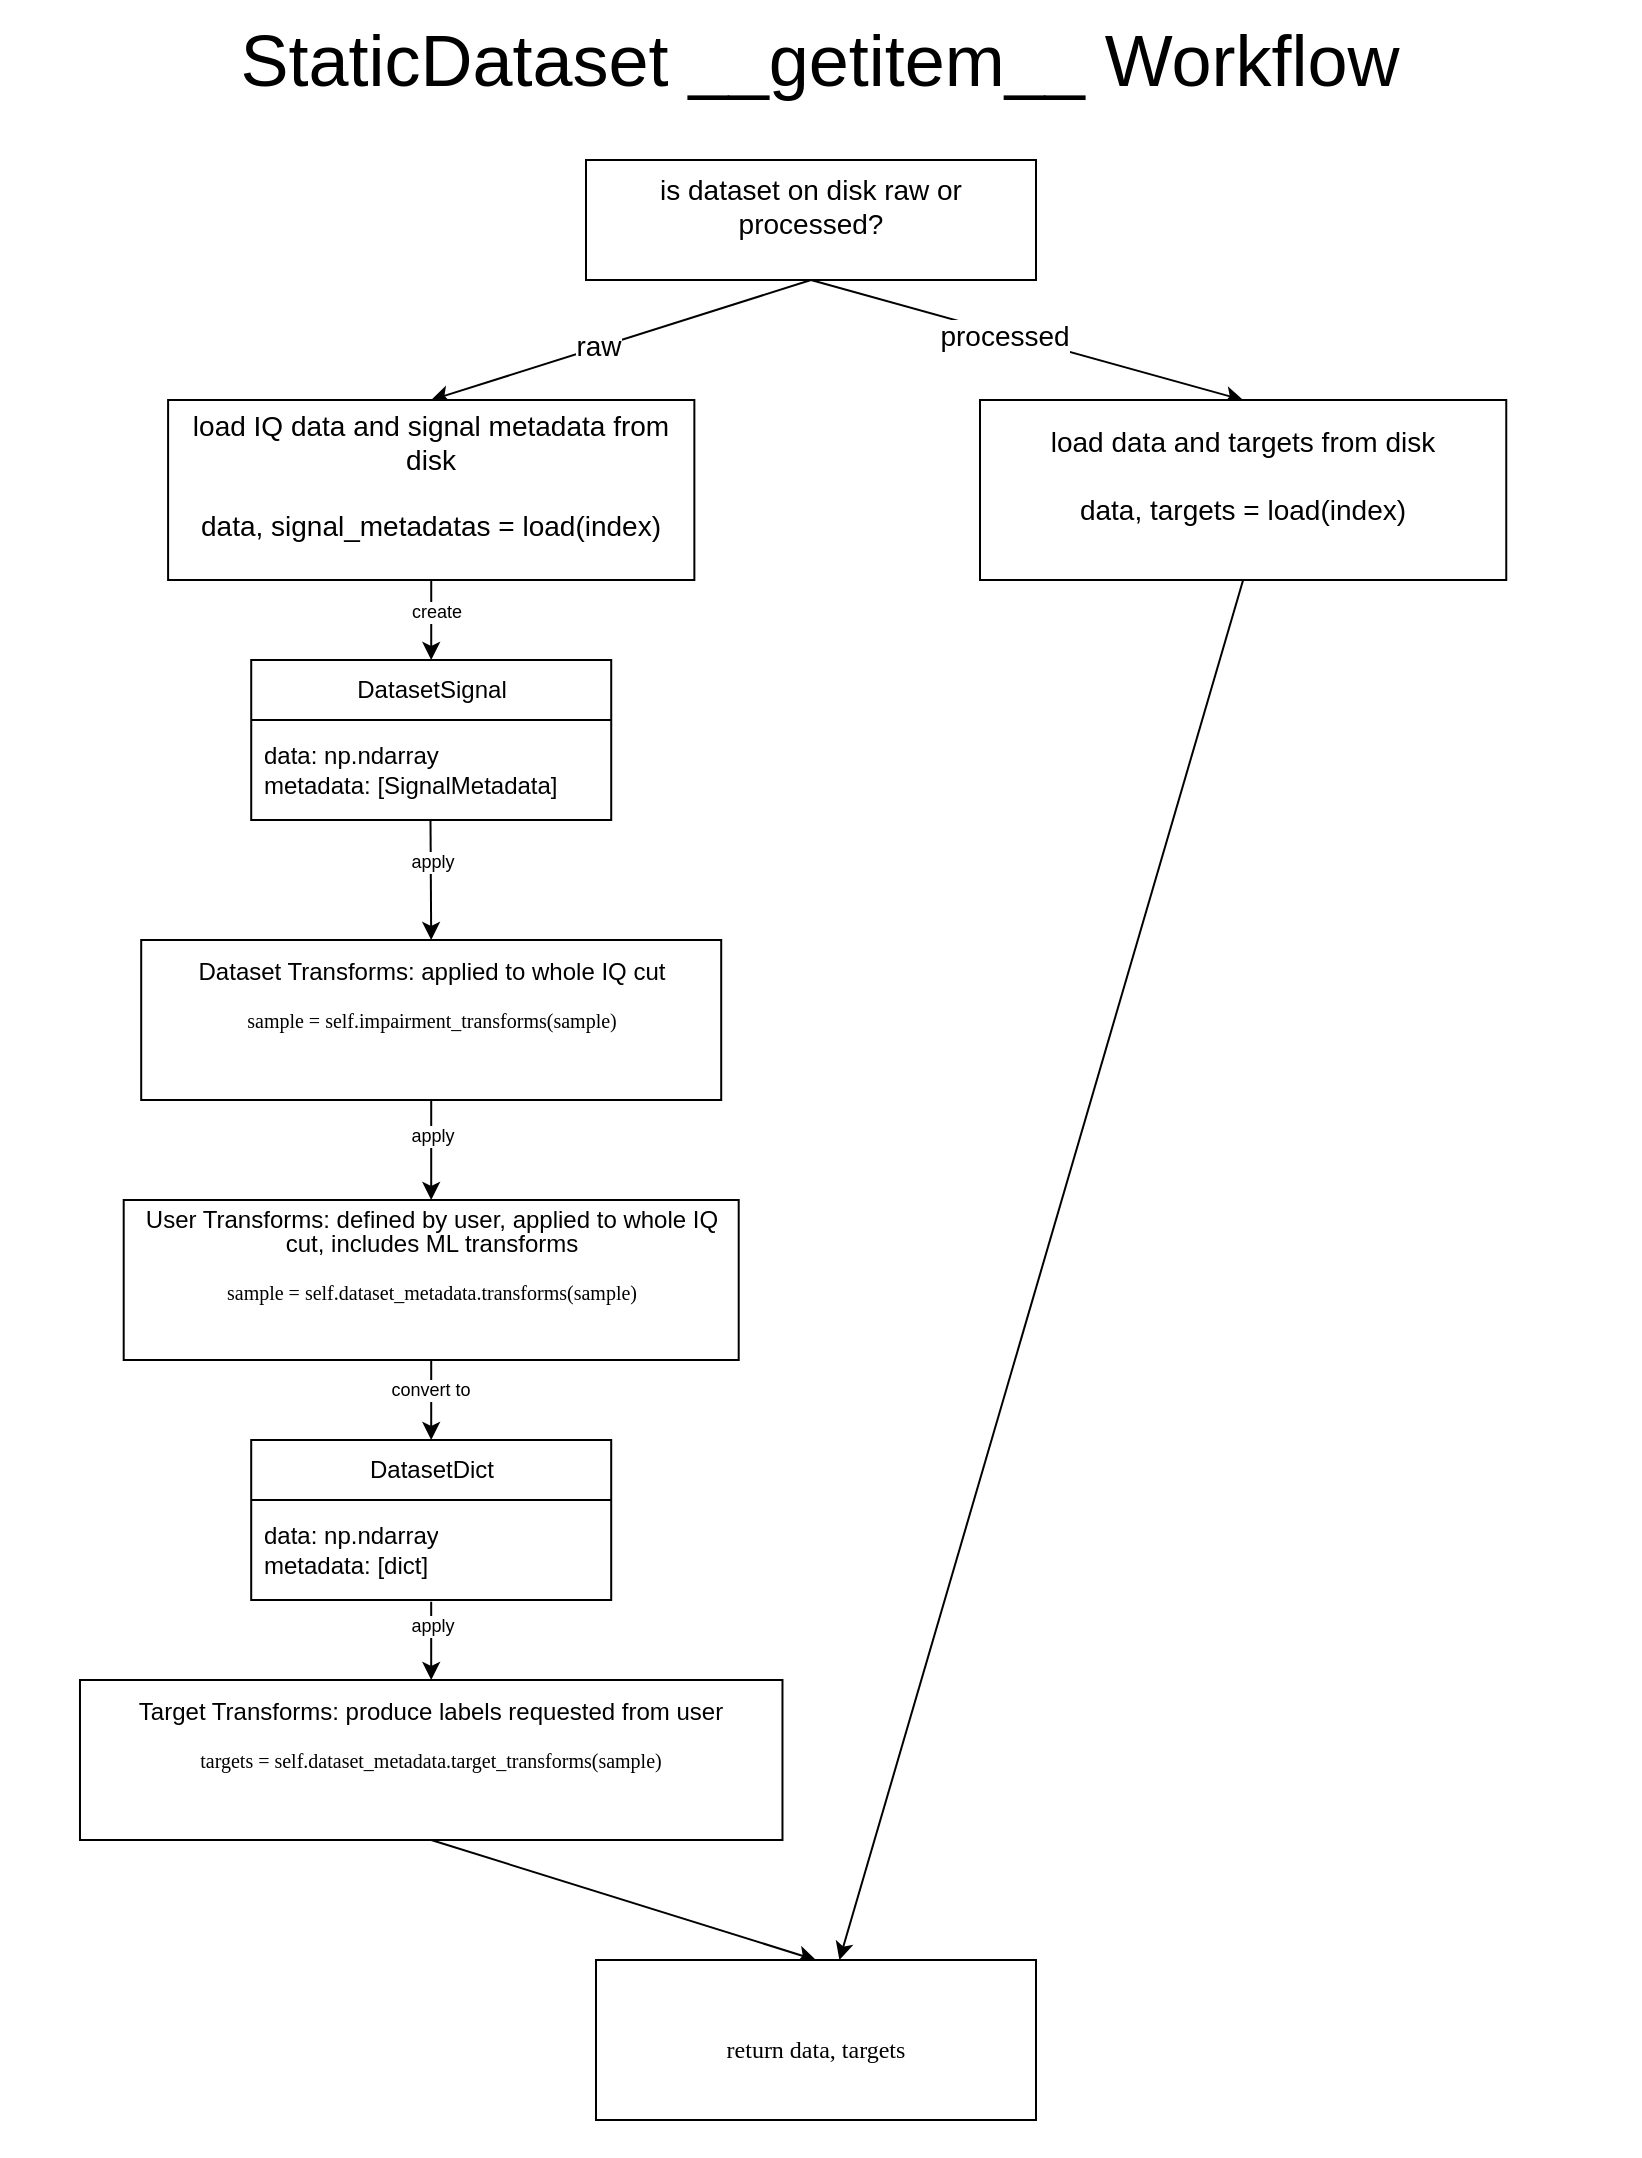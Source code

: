 <mxfile>
    <diagram id="l_8ZM9o4uYeIKSSzSNa-" name="Page-1">
        <mxGraphModel dx="1249" dy="959" grid="1" gridSize="10" guides="1" tooltips="1" connect="1" arrows="1" fold="1" page="1" pageScale="1" pageWidth="850" pageHeight="1100" background="#ffffff" math="0" shadow="0">
            <root>
                <mxCell id="0"/>
                <mxCell id="1" parent="0"/>
                <mxCell id="3" value="StaticDataset __getitem__ Workflow" style="text;html=1;strokeColor=none;fillColor=none;align=center;verticalAlign=middle;whiteSpace=wrap;rounded=0;fontSize=36;" vertex="1" parent="1">
                    <mxGeometry x="20" y="10" width="820" height="60" as="geometry"/>
                </mxCell>
                <mxCell id="4" style="edgeStyle=none;html=1;entryX=0.5;entryY=0;entryDx=0;entryDy=0;fontSize=9;exitX=0.5;exitY=1;exitDx=0;exitDy=0;" edge="1" parent="1" source="5" target="10">
                    <mxGeometry relative="1" as="geometry"/>
                </mxCell>
                <mxCell id="5" value="&lt;p style=&quot;line-height: 100%; font-size: 12px;&quot;&gt;Target Transforms: produce labels requested from user&lt;/p&gt;&lt;p style=&quot;line-height: 100%; font-size: 12px;&quot;&gt;&lt;span style=&quot;font-size: 10px; background-color: initial; font-family: &amp;quot;Source Code Pro&amp;quot;;&quot;&gt;targets = self.dataset_metadata.target_transforms(sample)&lt;/span&gt;&lt;/p&gt;&lt;p style=&quot;line-height: 100%;&quot;&gt;&lt;/p&gt;&lt;p style=&quot;line-height: 100%;&quot;&gt;&lt;/p&gt;" style="rounded=0;whiteSpace=wrap;html=1;fontSize=36;align=center;verticalAlign=middle;" vertex="1" parent="1">
                    <mxGeometry x="59.99" y="850" width="351.25" height="80" as="geometry"/>
                </mxCell>
                <mxCell id="10" value="&lt;p style=&quot;line-height: 100%;&quot;&gt;&lt;span style=&quot;font-size: 12px;&quot;&gt;&lt;font data-font-src=&quot;https://fonts.googleapis.com/css?family=Source+Code+Pro&quot; face=&quot;Source Code Pro&quot;&gt;return data, targets&lt;/font&gt;&lt;/span&gt;&lt;/p&gt;" style="rounded=0;whiteSpace=wrap;html=1;fontSize=36;align=center;verticalAlign=middle;" vertex="1" parent="1">
                    <mxGeometry x="318" y="990" width="220" height="80" as="geometry"/>
                </mxCell>
                <mxCell id="11" style="edgeStyle=none;html=1;entryX=0.5;entryY=0;entryDx=0;entryDy=0;fontSize=9;exitX=0.5;exitY=1.017;exitDx=0;exitDy=0;exitPerimeter=0;" edge="1" parent="1" source="14" target="5">
                    <mxGeometry relative="1" as="geometry">
                        <mxPoint x="271.22" y="870" as="sourcePoint"/>
                    </mxGeometry>
                </mxCell>
                <mxCell id="12" value="apply" style="edgeLabel;html=1;align=center;verticalAlign=middle;resizable=0;points=[];fontSize=9;" vertex="1" connectable="0" parent="11">
                    <mxGeometry x="-0.417" relative="1" as="geometry">
                        <mxPoint as="offset"/>
                    </mxGeometry>
                </mxCell>
                <mxCell id="13" value="DatasetDict" style="swimlane;fontStyle=0;childLayout=stackLayout;horizontal=1;startSize=30;horizontalStack=0;resizeParent=1;resizeParentMax=0;resizeLast=0;collapsible=1;marginBottom=0;whiteSpace=wrap;html=1;fontSize=12;" vertex="1" parent="1">
                    <mxGeometry x="145.6" y="730" width="180" height="80" as="geometry"/>
                </mxCell>
                <mxCell id="14" value="data: np.ndarray&lt;br&gt;metadata: [dict]" style="text;strokeColor=none;fillColor=none;align=left;verticalAlign=middle;spacingLeft=4;spacingRight=4;overflow=hidden;points=[[0,0.5],[1,0.5]];portConstraint=eastwest;rotatable=0;whiteSpace=wrap;html=1;fontSize=12;" vertex="1" parent="13">
                    <mxGeometry y="30" width="180" height="50" as="geometry"/>
                </mxCell>
                <mxCell id="15" style="edgeStyle=none;html=1;fontSize=9;exitX=0.5;exitY=1;exitDx=0;exitDy=0;" edge="1" parent="1" source="38" target="24">
                    <mxGeometry relative="1" as="geometry">
                        <mxPoint x="239.18" y="400" as="sourcePoint"/>
                        <mxPoint x="224.18" y="350" as="targetPoint"/>
                    </mxGeometry>
                </mxCell>
                <mxCell id="16" value="create" style="edgeLabel;html=1;align=center;verticalAlign=middle;resizable=0;points=[];fontSize=9;" vertex="1" connectable="0" parent="15">
                    <mxGeometry x="-0.215" y="2" relative="1" as="geometry">
                        <mxPoint as="offset"/>
                    </mxGeometry>
                </mxCell>
                <mxCell id="19" style="edgeStyle=none;html=1;fontSize=9;exitX=0.5;exitY=1;exitDx=0;exitDy=0;entryX=0.5;entryY=0;entryDx=0;entryDy=0;" edge="1" parent="1" source="21" target="13">
                    <mxGeometry relative="1" as="geometry">
                        <mxPoint x="481.23" y="860" as="sourcePoint"/>
                        <mxPoint x="194.18" y="750" as="targetPoint"/>
                    </mxGeometry>
                </mxCell>
                <mxCell id="20" value="convert to" style="edgeLabel;html=1;align=center;verticalAlign=middle;resizable=0;points=[];fontSize=9;" vertex="1" connectable="0" parent="19">
                    <mxGeometry x="-0.284" y="-1" relative="1" as="geometry">
                        <mxPoint as="offset"/>
                    </mxGeometry>
                </mxCell>
                <mxCell id="21" value="&lt;p style=&quot;line-height: 100%; font-size: 12px;&quot;&gt;User Transforms: defined by user, applied to whole IQ cut, includes ML transforms&lt;/p&gt;&lt;p style=&quot;line-height: 100%; font-size: 12px;&quot;&gt;&lt;span style=&quot;font-size: 10px; font-family: &amp;quot;Source Code Pro&amp;quot;; background-color: initial;&quot;&gt;sample = self.dataset_metadata.transforms(sample)&lt;/span&gt;&lt;/p&gt;&lt;p style=&quot;line-height: 100%;&quot;&gt;&lt;/p&gt;" style="rounded=0;whiteSpace=wrap;html=1;fontSize=36;align=center;verticalAlign=middle;" vertex="1" parent="1">
                    <mxGeometry x="81.85" y="610" width="307.5" height="80" as="geometry"/>
                </mxCell>
                <mxCell id="22" style="edgeStyle=none;html=1;fontSize=9;exitX=0.498;exitY=1;exitDx=0;exitDy=0;entryX=0.5;entryY=0;entryDx=0;entryDy=0;exitPerimeter=0;" edge="1" parent="1" source="25" target="34">
                    <mxGeometry relative="1" as="geometry">
                        <mxPoint x="384.79" y="535" as="targetPoint"/>
                        <mxPoint x="325.29" y="519.9" as="sourcePoint"/>
                    </mxGeometry>
                </mxCell>
                <mxCell id="23" value="apply" style="edgeLabel;html=1;align=center;verticalAlign=middle;resizable=0;points=[];fontSize=9;" vertex="1" connectable="0" parent="22">
                    <mxGeometry x="-0.305" relative="1" as="geometry">
                        <mxPoint as="offset"/>
                    </mxGeometry>
                </mxCell>
                <mxCell id="24" value="DatasetSignal" style="swimlane;fontStyle=0;childLayout=stackLayout;horizontal=1;startSize=30;horizontalStack=0;resizeParent=1;resizeParentMax=0;resizeLast=0;collapsible=1;marginBottom=0;whiteSpace=wrap;html=1;fontSize=12;" vertex="1" parent="1">
                    <mxGeometry x="145.61" y="340" width="180" height="80" as="geometry"/>
                </mxCell>
                <mxCell id="25" value="data: np.ndarray&lt;br&gt;metadata: [SignalMetadata]" style="text;strokeColor=none;fillColor=none;align=left;verticalAlign=middle;spacingLeft=4;spacingRight=4;overflow=hidden;points=[[0,0.5],[1,0.5]];portConstraint=eastwest;rotatable=0;whiteSpace=wrap;html=1;fontSize=12;" vertex="1" parent="24">
                    <mxGeometry y="30" width="180" height="50" as="geometry"/>
                </mxCell>
                <mxCell id="34" value="&lt;p style=&quot;line-height: 100%; font-size: 12px;&quot;&gt;Dataset Transforms: applied to whole IQ cut&lt;/p&gt;&lt;p style=&quot;line-height: 100%; font-size: 12px;&quot;&gt;&lt;span style=&quot;font-size: 10px; font-family: &amp;quot;Source Code Pro&amp;quot;; background-color: initial;&quot;&gt;sample = self.impairment_transforms(sample)&lt;/span&gt;&lt;/p&gt;&lt;p style=&quot;line-height: 100%;&quot;&gt;&lt;/p&gt;&lt;p style=&quot;line-height: 100%;&quot;&gt;&lt;/p&gt;" style="rounded=0;whiteSpace=wrap;html=1;fontSize=36;align=center;verticalAlign=middle;" vertex="1" parent="1">
                    <mxGeometry x="90.6" y="480" width="290" height="80" as="geometry"/>
                </mxCell>
                <mxCell id="35" style="edgeStyle=none;html=1;fontSize=9;exitX=0.5;exitY=1;exitDx=0;exitDy=0;entryX=0.5;entryY=0;entryDx=0;entryDy=0;" edge="1" parent="1" source="34" target="21">
                    <mxGeometry relative="1" as="geometry">
                        <mxPoint x="414.8" y="560" as="targetPoint"/>
                        <mxPoint x="339.62" y="559.45" as="sourcePoint"/>
                    </mxGeometry>
                </mxCell>
                <mxCell id="36" value="apply" style="edgeLabel;html=1;align=center;verticalAlign=middle;resizable=0;points=[];fontSize=9;" vertex="1" connectable="0" parent="35">
                    <mxGeometry x="-0.305" relative="1" as="geometry">
                        <mxPoint as="offset"/>
                    </mxGeometry>
                </mxCell>
                <mxCell id="41" style="edgeStyle=none;html=1;exitX=0.5;exitY=1;exitDx=0;exitDy=0;entryX=0.5;entryY=0;entryDx=0;entryDy=0;fontSize=14;" edge="1" parent="1" source="37" target="38">
                    <mxGeometry relative="1" as="geometry"/>
                </mxCell>
                <mxCell id="42" value="raw" style="edgeLabel;html=1;align=center;verticalAlign=middle;resizable=0;points=[];fontSize=14;" vertex="1" connectable="0" parent="41">
                    <mxGeometry x="0.13" y="-1" relative="1" as="geometry">
                        <mxPoint x="1" as="offset"/>
                    </mxGeometry>
                </mxCell>
                <mxCell id="43" style="edgeStyle=none;html=1;exitX=0.5;exitY=1;exitDx=0;exitDy=0;entryX=0.5;entryY=0;entryDx=0;entryDy=0;fontSize=14;" edge="1" parent="1" source="37" target="39">
                    <mxGeometry relative="1" as="geometry"/>
                </mxCell>
                <mxCell id="44" value="processed" style="edgeLabel;html=1;align=center;verticalAlign=middle;resizable=0;points=[];fontSize=14;" vertex="1" connectable="0" parent="43">
                    <mxGeometry x="-0.109" y="-1" relative="1" as="geometry">
                        <mxPoint as="offset"/>
                    </mxGeometry>
                </mxCell>
                <mxCell id="37" value="&lt;font style=&quot;font-size: 14px;&quot;&gt;is dataset on disk raw or processed?&lt;/font&gt;&lt;p style=&quot;line-height: 100%; font-size: 14px;&quot;&gt;&lt;/p&gt;&lt;p style=&quot;line-height: 100%; font-size: 14px;&quot;&gt;&lt;/p&gt;&lt;p style=&quot;line-height: 100%; font-size: 14px;&quot;&gt;&lt;/p&gt;&lt;p style=&quot;line-height: 100%; font-size: 14px;&quot;&gt;&lt;/p&gt;" style="rounded=0;whiteSpace=wrap;html=1;fontSize=14;align=center;verticalAlign=middle;" vertex="1" parent="1">
                    <mxGeometry x="313" y="90" width="225" height="60" as="geometry"/>
                </mxCell>
                <mxCell id="38" value="&lt;font style=&quot;font-size: 14px;&quot;&gt;load IQ data and signal metadata from disk&lt;br&gt;&lt;br&gt;data, signal_metadatas = load(index)&lt;br&gt;&lt;/font&gt;&lt;p style=&quot;line-height: 100%; font-size: 14px;&quot;&gt;&lt;/p&gt;&lt;p style=&quot;line-height: 100%; font-size: 14px;&quot;&gt;&lt;/p&gt;&lt;p style=&quot;line-height: 100%; font-size: 14px;&quot;&gt;&lt;/p&gt;&lt;p style=&quot;line-height: 100%; font-size: 14px;&quot;&gt;&lt;/p&gt;" style="rounded=0;whiteSpace=wrap;html=1;fontSize=14;align=center;verticalAlign=middle;" vertex="1" parent="1">
                    <mxGeometry x="104.05" y="210" width="263.13" height="90" as="geometry"/>
                </mxCell>
                <mxCell id="40" style="edgeStyle=none;html=1;exitX=0.5;exitY=1;exitDx=0;exitDy=0;fontSize=14;" edge="1" parent="1" source="39" target="10">
                    <mxGeometry relative="1" as="geometry">
                        <mxPoint x="510" y="690" as="targetPoint"/>
                    </mxGeometry>
                </mxCell>
                <mxCell id="39" value="&lt;font style=&quot;font-size: 14px;&quot;&gt;load data and targets from disk&lt;br&gt;&lt;br&gt;data, targets = load(index)&lt;br&gt;&lt;/font&gt;&lt;p style=&quot;line-height: 100%; font-size: 14px;&quot;&gt;&lt;/p&gt;&lt;p style=&quot;line-height: 100%; font-size: 14px;&quot;&gt;&lt;/p&gt;&lt;p style=&quot;line-height: 100%; font-size: 14px;&quot;&gt;&lt;/p&gt;&lt;p style=&quot;line-height: 100%; font-size: 14px;&quot;&gt;&lt;/p&gt;" style="rounded=0;whiteSpace=wrap;html=1;fontSize=14;align=center;verticalAlign=middle;" vertex="1" parent="1">
                    <mxGeometry x="510" y="210" width="263.13" height="90" as="geometry"/>
                </mxCell>
            </root>
        </mxGraphModel>
    </diagram>
</mxfile>